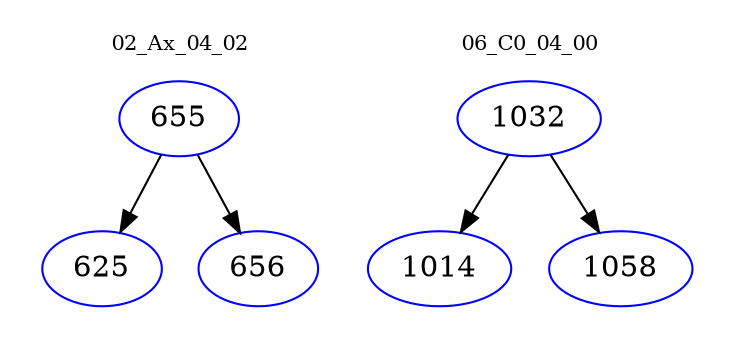 digraph{
subgraph cluster_0 {
color = white
label = "02_Ax_04_02";
fontsize=10;
T0_655 [label="655", color="blue"]
T0_655 -> T0_625 [color="black"]
T0_625 [label="625", color="blue"]
T0_655 -> T0_656 [color="black"]
T0_656 [label="656", color="blue"]
}
subgraph cluster_1 {
color = white
label = "06_C0_04_00";
fontsize=10;
T1_1032 [label="1032", color="blue"]
T1_1032 -> T1_1014 [color="black"]
T1_1014 [label="1014", color="blue"]
T1_1032 -> T1_1058 [color="black"]
T1_1058 [label="1058", color="blue"]
}
}
